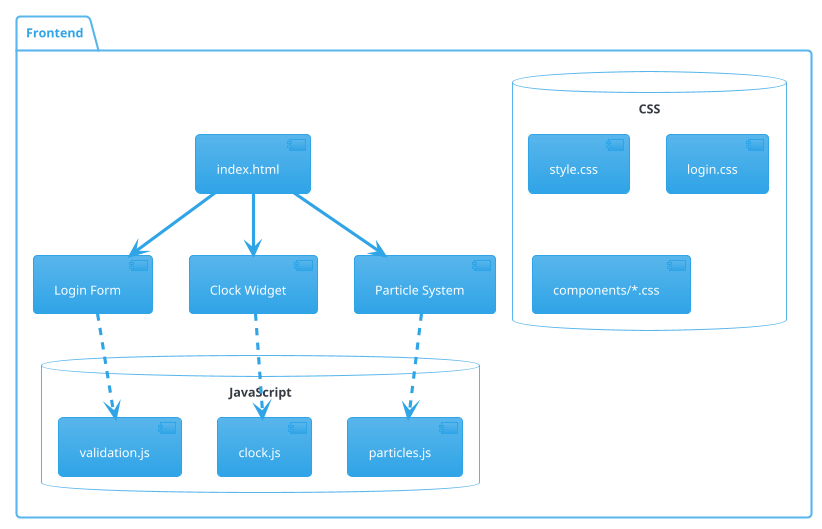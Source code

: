 @startuml Components
!theme cerulean

package "Frontend" {
    [index.html] as main
    [Login Form] as form
    [Clock Widget] as clock
    [Particle System] as part
    
    database "CSS" {
        [style.css]
        [login.css]
        [components/*.css]
    }
    
    database "JavaScript" {
        [clock.js]
        [particles.js]
        [validation.js]
    }
}

main --> form
main --> clock
main --> part
form ..> [validation.js]
clock ..> [clock.js]
part ..> [particles.js]

@enduml
